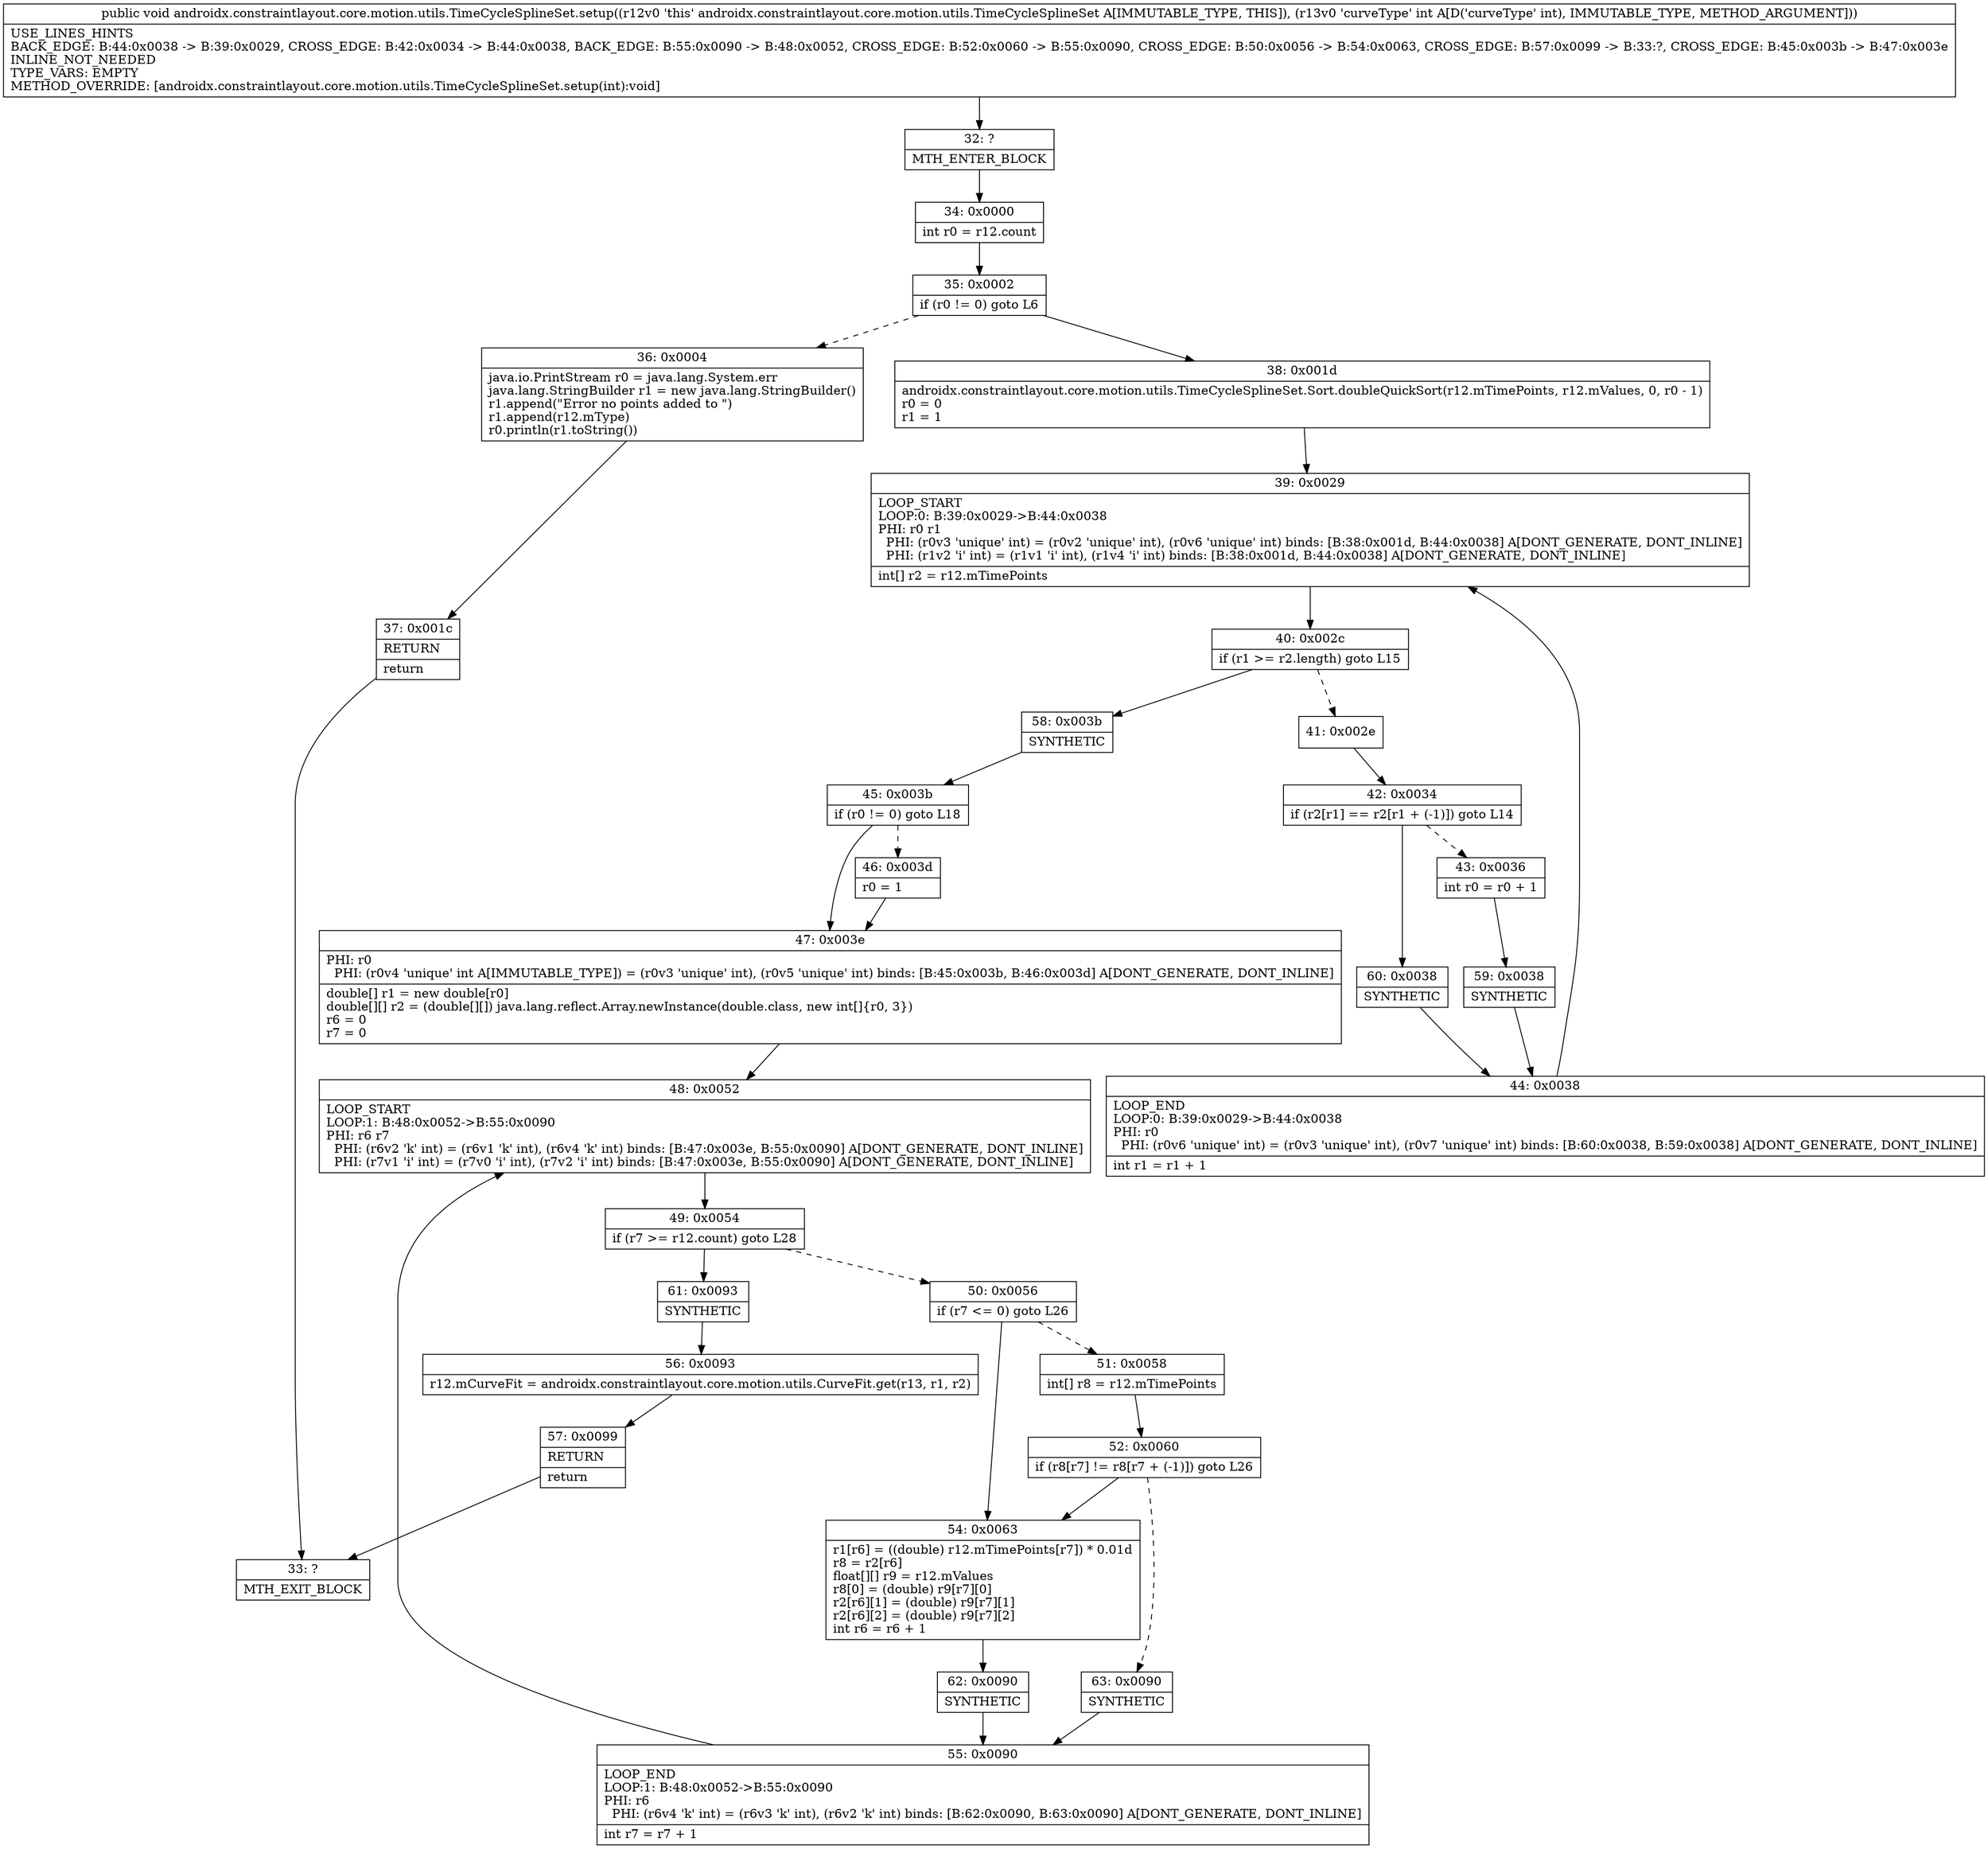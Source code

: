 digraph "CFG forandroidx.constraintlayout.core.motion.utils.TimeCycleSplineSet.setup(I)V" {
Node_32 [shape=record,label="{32\:\ ?|MTH_ENTER_BLOCK\l}"];
Node_34 [shape=record,label="{34\:\ 0x0000|int r0 = r12.count\l}"];
Node_35 [shape=record,label="{35\:\ 0x0002|if (r0 != 0) goto L6\l}"];
Node_36 [shape=record,label="{36\:\ 0x0004|java.io.PrintStream r0 = java.lang.System.err\ljava.lang.StringBuilder r1 = new java.lang.StringBuilder()\lr1.append(\"Error no points added to \")\lr1.append(r12.mType)\lr0.println(r1.toString())\l}"];
Node_37 [shape=record,label="{37\:\ 0x001c|RETURN\l|return\l}"];
Node_33 [shape=record,label="{33\:\ ?|MTH_EXIT_BLOCK\l}"];
Node_38 [shape=record,label="{38\:\ 0x001d|androidx.constraintlayout.core.motion.utils.TimeCycleSplineSet.Sort.doubleQuickSort(r12.mTimePoints, r12.mValues, 0, r0 \- 1)\lr0 = 0\lr1 = 1\l}"];
Node_39 [shape=record,label="{39\:\ 0x0029|LOOP_START\lLOOP:0: B:39:0x0029\-\>B:44:0x0038\lPHI: r0 r1 \l  PHI: (r0v3 'unique' int) = (r0v2 'unique' int), (r0v6 'unique' int) binds: [B:38:0x001d, B:44:0x0038] A[DONT_GENERATE, DONT_INLINE]\l  PHI: (r1v2 'i' int) = (r1v1 'i' int), (r1v4 'i' int) binds: [B:38:0x001d, B:44:0x0038] A[DONT_GENERATE, DONT_INLINE]\l|int[] r2 = r12.mTimePoints\l}"];
Node_40 [shape=record,label="{40\:\ 0x002c|if (r1 \>= r2.length) goto L15\l}"];
Node_41 [shape=record,label="{41\:\ 0x002e}"];
Node_42 [shape=record,label="{42\:\ 0x0034|if (r2[r1] == r2[r1 + (\-1)]) goto L14\l}"];
Node_43 [shape=record,label="{43\:\ 0x0036|int r0 = r0 + 1\l}"];
Node_59 [shape=record,label="{59\:\ 0x0038|SYNTHETIC\l}"];
Node_44 [shape=record,label="{44\:\ 0x0038|LOOP_END\lLOOP:0: B:39:0x0029\-\>B:44:0x0038\lPHI: r0 \l  PHI: (r0v6 'unique' int) = (r0v3 'unique' int), (r0v7 'unique' int) binds: [B:60:0x0038, B:59:0x0038] A[DONT_GENERATE, DONT_INLINE]\l|int r1 = r1 + 1\l}"];
Node_60 [shape=record,label="{60\:\ 0x0038|SYNTHETIC\l}"];
Node_58 [shape=record,label="{58\:\ 0x003b|SYNTHETIC\l}"];
Node_45 [shape=record,label="{45\:\ 0x003b|if (r0 != 0) goto L18\l}"];
Node_46 [shape=record,label="{46\:\ 0x003d|r0 = 1\l}"];
Node_47 [shape=record,label="{47\:\ 0x003e|PHI: r0 \l  PHI: (r0v4 'unique' int A[IMMUTABLE_TYPE]) = (r0v3 'unique' int), (r0v5 'unique' int) binds: [B:45:0x003b, B:46:0x003d] A[DONT_GENERATE, DONT_INLINE]\l|double[] r1 = new double[r0]\ldouble[][] r2 = (double[][]) java.lang.reflect.Array.newInstance(double.class, new int[]\{r0, 3\})\lr6 = 0\lr7 = 0\l}"];
Node_48 [shape=record,label="{48\:\ 0x0052|LOOP_START\lLOOP:1: B:48:0x0052\-\>B:55:0x0090\lPHI: r6 r7 \l  PHI: (r6v2 'k' int) = (r6v1 'k' int), (r6v4 'k' int) binds: [B:47:0x003e, B:55:0x0090] A[DONT_GENERATE, DONT_INLINE]\l  PHI: (r7v1 'i' int) = (r7v0 'i' int), (r7v2 'i' int) binds: [B:47:0x003e, B:55:0x0090] A[DONT_GENERATE, DONT_INLINE]\l}"];
Node_49 [shape=record,label="{49\:\ 0x0054|if (r7 \>= r12.count) goto L28\l}"];
Node_50 [shape=record,label="{50\:\ 0x0056|if (r7 \<= 0) goto L26\l}"];
Node_51 [shape=record,label="{51\:\ 0x0058|int[] r8 = r12.mTimePoints\l}"];
Node_52 [shape=record,label="{52\:\ 0x0060|if (r8[r7] != r8[r7 + (\-1)]) goto L26\l}"];
Node_63 [shape=record,label="{63\:\ 0x0090|SYNTHETIC\l}"];
Node_55 [shape=record,label="{55\:\ 0x0090|LOOP_END\lLOOP:1: B:48:0x0052\-\>B:55:0x0090\lPHI: r6 \l  PHI: (r6v4 'k' int) = (r6v3 'k' int), (r6v2 'k' int) binds: [B:62:0x0090, B:63:0x0090] A[DONT_GENERATE, DONT_INLINE]\l|int r7 = r7 + 1\l}"];
Node_54 [shape=record,label="{54\:\ 0x0063|r1[r6] = ((double) r12.mTimePoints[r7]) * 0.01d\lr8 = r2[r6]\lfloat[][] r9 = r12.mValues\lr8[0] = (double) r9[r7][0]\lr2[r6][1] = (double) r9[r7][1]\lr2[r6][2] = (double) r9[r7][2]\lint r6 = r6 + 1\l}"];
Node_62 [shape=record,label="{62\:\ 0x0090|SYNTHETIC\l}"];
Node_61 [shape=record,label="{61\:\ 0x0093|SYNTHETIC\l}"];
Node_56 [shape=record,label="{56\:\ 0x0093|r12.mCurveFit = androidx.constraintlayout.core.motion.utils.CurveFit.get(r13, r1, r2)\l}"];
Node_57 [shape=record,label="{57\:\ 0x0099|RETURN\l|return\l}"];
MethodNode[shape=record,label="{public void androidx.constraintlayout.core.motion.utils.TimeCycleSplineSet.setup((r12v0 'this' androidx.constraintlayout.core.motion.utils.TimeCycleSplineSet A[IMMUTABLE_TYPE, THIS]), (r13v0 'curveType' int A[D('curveType' int), IMMUTABLE_TYPE, METHOD_ARGUMENT]))  | USE_LINES_HINTS\lBACK_EDGE: B:44:0x0038 \-\> B:39:0x0029, CROSS_EDGE: B:42:0x0034 \-\> B:44:0x0038, BACK_EDGE: B:55:0x0090 \-\> B:48:0x0052, CROSS_EDGE: B:52:0x0060 \-\> B:55:0x0090, CROSS_EDGE: B:50:0x0056 \-\> B:54:0x0063, CROSS_EDGE: B:57:0x0099 \-\> B:33:?, CROSS_EDGE: B:45:0x003b \-\> B:47:0x003e\lINLINE_NOT_NEEDED\lTYPE_VARS: EMPTY\lMETHOD_OVERRIDE: [androidx.constraintlayout.core.motion.utils.TimeCycleSplineSet.setup(int):void]\l}"];
MethodNode -> Node_32;Node_32 -> Node_34;
Node_34 -> Node_35;
Node_35 -> Node_36[style=dashed];
Node_35 -> Node_38;
Node_36 -> Node_37;
Node_37 -> Node_33;
Node_38 -> Node_39;
Node_39 -> Node_40;
Node_40 -> Node_41[style=dashed];
Node_40 -> Node_58;
Node_41 -> Node_42;
Node_42 -> Node_43[style=dashed];
Node_42 -> Node_60;
Node_43 -> Node_59;
Node_59 -> Node_44;
Node_44 -> Node_39;
Node_60 -> Node_44;
Node_58 -> Node_45;
Node_45 -> Node_46[style=dashed];
Node_45 -> Node_47;
Node_46 -> Node_47;
Node_47 -> Node_48;
Node_48 -> Node_49;
Node_49 -> Node_50[style=dashed];
Node_49 -> Node_61;
Node_50 -> Node_51[style=dashed];
Node_50 -> Node_54;
Node_51 -> Node_52;
Node_52 -> Node_54;
Node_52 -> Node_63[style=dashed];
Node_63 -> Node_55;
Node_55 -> Node_48;
Node_54 -> Node_62;
Node_62 -> Node_55;
Node_61 -> Node_56;
Node_56 -> Node_57;
Node_57 -> Node_33;
}

